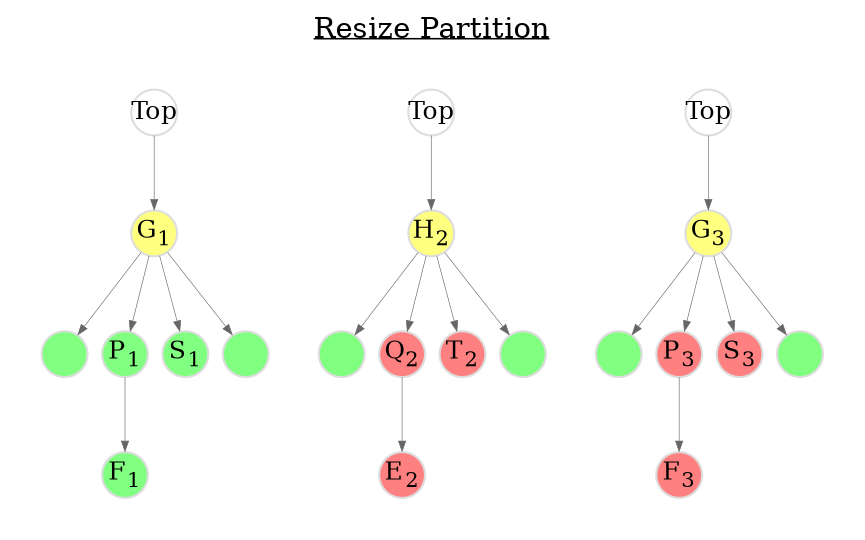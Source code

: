 digraph resize_partition {
	graph [
		rankdir="TB"
		bgcolor="white"
		color="white"
		nodesep="0.1"
		ranksep="0.5"
		labelloc="t"
		label=<<U>Resize Partition</U>>
	];

	node [
		fontsize="12"
		style="solid"
		width="0.3"
		height="0.3"
		fixedsize="true"
		penwidth="1.0"
		color="#DDDDDD"
	];

	edge [
		penwidth="0.3"
		color="#666666"
		arrowsize="0.5"
	];


	subgraph cluster1 {
		color=transparent;
		labelloc="t"
		label=""

		a_Top [ label=<Top>                                              ];
		a_G1  [ label=<G<SUB>1</SUB>> style="filled" fillcolor="#ffff80" ];
		a_X1  [ label=<>              style="filled" fillcolor="#80ff80" ];
		a_P1  [ label=<P<SUB>1</SUB>> style="filled" fillcolor="#80ff80" ];
		a_F1  [ label=<F<SUB>1</SUB>> style="filled" fillcolor="#80ff80" ];
		a_S1  [ label=<S<SUB>1</SUB>> style="filled" fillcolor="#80ff80" ];
		a_X2  [ label=<>              style="filled" fillcolor="#80ff80" ];

		a_Top -> a_G1;
		a_G1 -> a_X1;
		a_G1 -> a_P1;
		a_G1 -> a_S1;
		a_G1 -> a_X2;
		a_P1 -> a_F1;
	}

	subgraph cluster2 {
		color=transparent;
		labelloc="t"
		label=""

		b_Top [ label=<Top>                                              ];
		b_G2  [ label=<H<SUB>2</SUB>> style="filled" fillcolor="#ffff80" ];
		b_X1  [ label=<>              style="filled" fillcolor="#80ff80" ];
		b_P2  [ label=<Q<SUB>2</SUB>> style="filled" fillcolor="#ff8080" ];
		b_F2  [ label=<E<SUB>2</SUB>> style="filled" fillcolor="#ff8080" ];
		b_S2  [ label=<T<SUB>2</SUB>> style="filled" fillcolor="#ff8080" ];
		b_X2  [ label=<>              style="filled" fillcolor="#80ff80" ];

		b_Top -> b_G2;
		b_G2 -> b_X1;
		b_G2 -> b_P2;
		b_G2 -> b_S2;
		b_G2 -> b_X2;
		b_P2 -> b_F2;
	}

	subgraph cluster3 {
		color=transparent;
		labelloc="t"
		label=""

		c_Top [ label=<Top>                                              ];
		c_G2  [ label=<G<SUB>3</SUB>> style="filled" fillcolor="#ffff80" ];
		c_X1  [ label=<>              style="filled" fillcolor="#80ff80" ];
		c_P2  [ label=<P<SUB>3</SUB>> style="filled" fillcolor="#ff8080" ];
		c_F2  [ label=<F<SUB>3</SUB>> style="filled" fillcolor="#ff8080" ];
		c_S2  [ label=<S<SUB>3</SUB>> style="filled" fillcolor="#ff8080" ];
		c_X2  [ label=<>              style="filled" fillcolor="#80ff80" ];

		c_Top -> c_G2;
		c_G2 -> c_X1;
		c_G2 -> c_P2;
		c_G2 -> c_S2;
		c_G2 -> c_X2;
		c_P2 -> c_F2;
	}
}

